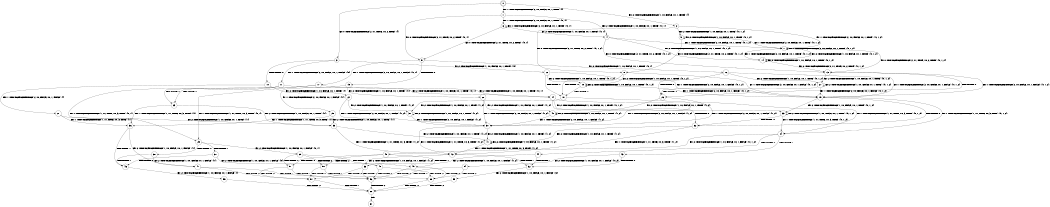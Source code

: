 digraph BCG {
size = "7, 10.5";
center = TRUE;
node [shape = circle];
0 [peripheries = 2];
0 -> 1 [label = "EX !1 !ATOMIC_EXCH_BRANCH (2, +0, FALSE, +0, 1, TRUE) !{}"];
0 -> 2 [label = "EX !2 !ATOMIC_EXCH_BRANCH (1, +0, FALSE, +0, 1, TRUE) !{}"];
0 -> 3 [label = "EX !0 !ATOMIC_EXCH_BRANCH (2, +1, TRUE, +0, 2, TRUE) !{}"];
1 -> 4 [label = "EX !2 !ATOMIC_EXCH_BRANCH (1, +0, FALSE, +0, 1, TRUE) !{0, 1}"];
1 -> 5 [label = "EX !0 !ATOMIC_EXCH_BRANCH (2, +1, TRUE, +0, 2, TRUE) !{0, 1}"];
1 -> 6 [label = "EX !1 !ATOMIC_EXCH_BRANCH (2, +0, FALSE, +0, 1, TRUE) !{0, 1}"];
2 -> 7 [label = "EX !1 !ATOMIC_EXCH_BRANCH (2, +0, FALSE, +0, 1, TRUE) !{0, 1, 2}"];
2 -> 8 [label = "EX !0 !ATOMIC_EXCH_BRANCH (2, +1, TRUE, +0, 2, TRUE) !{0, 1, 2}"];
2 -> 9 [label = "EX !2 !ATOMIC_EXCH_BRANCH (1, +0, FALSE, +0, 1, TRUE) !{0, 1, 2}"];
3 -> 10 [label = "TERMINATE !0"];
3 -> 11 [label = "EX !1 !ATOMIC_EXCH_BRANCH (2, +0, FALSE, +0, 1, FALSE) !{0}"];
3 -> 12 [label = "EX !2 !ATOMIC_EXCH_BRANCH (1, +0, FALSE, +0, 1, TRUE) !{0}"];
4 -> 13 [label = "EX !0 !ATOMIC_EXCH_BRANCH (2, +1, TRUE, +0, 2, TRUE) !{0, 1, 2}"];
4 -> 14 [label = "EX !2 !ATOMIC_EXCH_BRANCH (1, +0, FALSE, +0, 1, TRUE) !{0, 1, 2}"];
4 -> 7 [label = "EX !1 !ATOMIC_EXCH_BRANCH (2, +0, FALSE, +0, 1, TRUE) !{0, 1, 2}"];
5 -> 15 [label = "TERMINATE !0"];
5 -> 16 [label = "EX !2 !ATOMIC_EXCH_BRANCH (1, +0, FALSE, +0, 1, TRUE) !{0, 1}"];
5 -> 17 [label = "EX !1 !ATOMIC_EXCH_BRANCH (2, +0, FALSE, +0, 1, FALSE) !{0, 1}"];
6 -> 4 [label = "EX !2 !ATOMIC_EXCH_BRANCH (1, +0, FALSE, +0, 1, TRUE) !{0, 1}"];
6 -> 5 [label = "EX !0 !ATOMIC_EXCH_BRANCH (2, +1, TRUE, +0, 2, TRUE) !{0, 1}"];
6 -> 6 [label = "EX !1 !ATOMIC_EXCH_BRANCH (2, +0, FALSE, +0, 1, TRUE) !{0, 1}"];
7 -> 13 [label = "EX !0 !ATOMIC_EXCH_BRANCH (2, +1, TRUE, +0, 2, TRUE) !{0, 1, 2}"];
7 -> 14 [label = "EX !2 !ATOMIC_EXCH_BRANCH (1, +0, FALSE, +0, 1, TRUE) !{0, 1, 2}"];
7 -> 7 [label = "EX !1 !ATOMIC_EXCH_BRANCH (2, +0, FALSE, +0, 1, TRUE) !{0, 1, 2}"];
8 -> 18 [label = "TERMINATE !0"];
8 -> 19 [label = "EX !1 !ATOMIC_EXCH_BRANCH (2, +0, FALSE, +0, 1, FALSE) !{0, 1, 2}"];
8 -> 20 [label = "EX !2 !ATOMIC_EXCH_BRANCH (1, +0, FALSE, +0, 1, TRUE) !{0, 1, 2}"];
9 -> 7 [label = "EX !1 !ATOMIC_EXCH_BRANCH (2, +0, FALSE, +0, 1, TRUE) !{0, 1, 2}"];
9 -> 8 [label = "EX !0 !ATOMIC_EXCH_BRANCH (2, +1, TRUE, +0, 2, TRUE) !{0, 1, 2}"];
9 -> 9 [label = "EX !2 !ATOMIC_EXCH_BRANCH (1, +0, FALSE, +0, 1, TRUE) !{0, 1, 2}"];
10 -> 21 [label = "EX !1 !ATOMIC_EXCH_BRANCH (2, +0, FALSE, +0, 1, FALSE) !{}"];
10 -> 22 [label = "EX !2 !ATOMIC_EXCH_BRANCH (1, +0, FALSE, +0, 1, TRUE) !{}"];
11 -> 23 [label = "TERMINATE !0"];
11 -> 24 [label = "EX !2 !ATOMIC_EXCH_BRANCH (1, +0, FALSE, +0, 1, TRUE) !{0, 1}"];
11 -> 25 [label = "EX !1 !ATOMIC_EXCH_BRANCH (1, +1, TRUE, +0, 3, TRUE) !{0, 1}"];
12 -> 18 [label = "TERMINATE !0"];
12 -> 19 [label = "EX !1 !ATOMIC_EXCH_BRANCH (2, +0, FALSE, +0, 1, FALSE) !{0, 1, 2}"];
12 -> 20 [label = "EX !2 !ATOMIC_EXCH_BRANCH (1, +0, FALSE, +0, 1, TRUE) !{0, 1, 2}"];
13 -> 26 [label = "TERMINATE !0"];
13 -> 27 [label = "EX !2 !ATOMIC_EXCH_BRANCH (1, +0, FALSE, +0, 1, TRUE) !{0, 1, 2}"];
13 -> 19 [label = "EX !1 !ATOMIC_EXCH_BRANCH (2, +0, FALSE, +0, 1, FALSE) !{0, 1, 2}"];
14 -> 13 [label = "EX !0 !ATOMIC_EXCH_BRANCH (2, +1, TRUE, +0, 2, TRUE) !{0, 1, 2}"];
14 -> 14 [label = "EX !2 !ATOMIC_EXCH_BRANCH (1, +0, FALSE, +0, 1, TRUE) !{0, 1, 2}"];
14 -> 7 [label = "EX !1 !ATOMIC_EXCH_BRANCH (2, +0, FALSE, +0, 1, TRUE) !{0, 1, 2}"];
15 -> 28 [label = "EX !2 !ATOMIC_EXCH_BRANCH (1, +0, FALSE, +0, 1, TRUE) !{1}"];
15 -> 29 [label = "EX !1 !ATOMIC_EXCH_BRANCH (2, +0, FALSE, +0, 1, FALSE) !{1}"];
16 -> 26 [label = "TERMINATE !0"];
16 -> 27 [label = "EX !2 !ATOMIC_EXCH_BRANCH (1, +0, FALSE, +0, 1, TRUE) !{0, 1, 2}"];
16 -> 19 [label = "EX !1 !ATOMIC_EXCH_BRANCH (2, +0, FALSE, +0, 1, FALSE) !{0, 1, 2}"];
17 -> 23 [label = "TERMINATE !0"];
17 -> 24 [label = "EX !2 !ATOMIC_EXCH_BRANCH (1, +0, FALSE, +0, 1, TRUE) !{0, 1}"];
17 -> 25 [label = "EX !1 !ATOMIC_EXCH_BRANCH (1, +1, TRUE, +0, 3, TRUE) !{0, 1}"];
18 -> 30 [label = "EX !1 !ATOMIC_EXCH_BRANCH (2, +0, FALSE, +0, 1, FALSE) !{1, 2}"];
18 -> 31 [label = "EX !2 !ATOMIC_EXCH_BRANCH (1, +0, FALSE, +0, 1, TRUE) !{1, 2}"];
19 -> 32 [label = "TERMINATE !0"];
19 -> 33 [label = "EX !2 !ATOMIC_EXCH_BRANCH (1, +0, FALSE, +0, 1, TRUE) !{0, 1, 2}"];
19 -> 34 [label = "EX !1 !ATOMIC_EXCH_BRANCH (1, +1, TRUE, +0, 3, TRUE) !{0, 1, 2}"];
20 -> 18 [label = "TERMINATE !0"];
20 -> 19 [label = "EX !1 !ATOMIC_EXCH_BRANCH (2, +0, FALSE, +0, 1, FALSE) !{0, 1, 2}"];
20 -> 20 [label = "EX !2 !ATOMIC_EXCH_BRANCH (1, +0, FALSE, +0, 1, TRUE) !{0, 1, 2}"];
21 -> 35 [label = "EX !2 !ATOMIC_EXCH_BRANCH (1, +0, FALSE, +0, 1, TRUE) !{1}"];
21 -> 36 [label = "EX !1 !ATOMIC_EXCH_BRANCH (1, +1, TRUE, +0, 3, TRUE) !{1}"];
22 -> 30 [label = "EX !1 !ATOMIC_EXCH_BRANCH (2, +0, FALSE, +0, 1, FALSE) !{1, 2}"];
22 -> 31 [label = "EX !2 !ATOMIC_EXCH_BRANCH (1, +0, FALSE, +0, 1, TRUE) !{1, 2}"];
23 -> 35 [label = "EX !2 !ATOMIC_EXCH_BRANCH (1, +0, FALSE, +0, 1, TRUE) !{1}"];
23 -> 36 [label = "EX !1 !ATOMIC_EXCH_BRANCH (1, +1, TRUE, +0, 3, TRUE) !{1}"];
24 -> 32 [label = "TERMINATE !0"];
24 -> 33 [label = "EX !2 !ATOMIC_EXCH_BRANCH (1, +0, FALSE, +0, 1, TRUE) !{0, 1, 2}"];
24 -> 34 [label = "EX !1 !ATOMIC_EXCH_BRANCH (1, +1, TRUE, +0, 3, TRUE) !{0, 1, 2}"];
25 -> 37 [label = "TERMINATE !1"];
25 -> 38 [label = "TERMINATE !0"];
25 -> 39 [label = "EX !2 !ATOMIC_EXCH_BRANCH (1, +0, FALSE, +0, 1, FALSE) !{0, 1}"];
26 -> 40 [label = "EX !2 !ATOMIC_EXCH_BRANCH (1, +0, FALSE, +0, 1, TRUE) !{1, 2}"];
26 -> 30 [label = "EX !1 !ATOMIC_EXCH_BRANCH (2, +0, FALSE, +0, 1, FALSE) !{1, 2}"];
27 -> 26 [label = "TERMINATE !0"];
27 -> 27 [label = "EX !2 !ATOMIC_EXCH_BRANCH (1, +0, FALSE, +0, 1, TRUE) !{0, 1, 2}"];
27 -> 19 [label = "EX !1 !ATOMIC_EXCH_BRANCH (2, +0, FALSE, +0, 1, FALSE) !{0, 1, 2}"];
28 -> 40 [label = "EX !2 !ATOMIC_EXCH_BRANCH (1, +0, FALSE, +0, 1, TRUE) !{1, 2}"];
28 -> 30 [label = "EX !1 !ATOMIC_EXCH_BRANCH (2, +0, FALSE, +0, 1, FALSE) !{1, 2}"];
29 -> 35 [label = "EX !2 !ATOMIC_EXCH_BRANCH (1, +0, FALSE, +0, 1, TRUE) !{1}"];
29 -> 36 [label = "EX !1 !ATOMIC_EXCH_BRANCH (1, +1, TRUE, +0, 3, TRUE) !{1}"];
30 -> 41 [label = "EX !2 !ATOMIC_EXCH_BRANCH (1, +0, FALSE, +0, 1, TRUE) !{1, 2}"];
30 -> 42 [label = "EX !1 !ATOMIC_EXCH_BRANCH (1, +1, TRUE, +0, 3, TRUE) !{1, 2}"];
31 -> 30 [label = "EX !1 !ATOMIC_EXCH_BRANCH (2, +0, FALSE, +0, 1, FALSE) !{1, 2}"];
31 -> 31 [label = "EX !2 !ATOMIC_EXCH_BRANCH (1, +0, FALSE, +0, 1, TRUE) !{1, 2}"];
32 -> 41 [label = "EX !2 !ATOMIC_EXCH_BRANCH (1, +0, FALSE, +0, 1, TRUE) !{1, 2}"];
32 -> 42 [label = "EX !1 !ATOMIC_EXCH_BRANCH (1, +1, TRUE, +0, 3, TRUE) !{1, 2}"];
33 -> 32 [label = "TERMINATE !0"];
33 -> 33 [label = "EX !2 !ATOMIC_EXCH_BRANCH (1, +0, FALSE, +0, 1, TRUE) !{0, 1, 2}"];
33 -> 34 [label = "EX !1 !ATOMIC_EXCH_BRANCH (1, +1, TRUE, +0, 3, TRUE) !{0, 1, 2}"];
34 -> 43 [label = "TERMINATE !1"];
34 -> 44 [label = "TERMINATE !0"];
34 -> 45 [label = "EX !2 !ATOMIC_EXCH_BRANCH (1, +0, FALSE, +0, 1, FALSE) !{0, 1, 2}"];
35 -> 41 [label = "EX !2 !ATOMIC_EXCH_BRANCH (1, +0, FALSE, +0, 1, TRUE) !{1, 2}"];
35 -> 42 [label = "EX !1 !ATOMIC_EXCH_BRANCH (1, +1, TRUE, +0, 3, TRUE) !{1, 2}"];
36 -> 46 [label = "TERMINATE !1"];
36 -> 47 [label = "EX !2 !ATOMIC_EXCH_BRANCH (1, +0, FALSE, +0, 1, FALSE) !{1}"];
37 -> 46 [label = "TERMINATE !0"];
37 -> 48 [label = "EX !2 !ATOMIC_EXCH_BRANCH (1, +0, FALSE, +0, 1, FALSE) !{0}"];
38 -> 46 [label = "TERMINATE !1"];
38 -> 47 [label = "EX !2 !ATOMIC_EXCH_BRANCH (1, +0, FALSE, +0, 1, FALSE) !{1}"];
39 -> 49 [label = "TERMINATE !1"];
39 -> 50 [label = "TERMINATE !2"];
39 -> 51 [label = "TERMINATE !0"];
40 -> 40 [label = "EX !2 !ATOMIC_EXCH_BRANCH (1, +0, FALSE, +0, 1, TRUE) !{1, 2}"];
40 -> 30 [label = "EX !1 !ATOMIC_EXCH_BRANCH (2, +0, FALSE, +0, 1, FALSE) !{1, 2}"];
41 -> 41 [label = "EX !2 !ATOMIC_EXCH_BRANCH (1, +0, FALSE, +0, 1, TRUE) !{1, 2}"];
41 -> 42 [label = "EX !1 !ATOMIC_EXCH_BRANCH (1, +1, TRUE, +0, 3, TRUE) !{1, 2}"];
42 -> 52 [label = "TERMINATE !1"];
42 -> 53 [label = "EX !2 !ATOMIC_EXCH_BRANCH (1, +0, FALSE, +0, 1, FALSE) !{1, 2}"];
43 -> 52 [label = "TERMINATE !0"];
43 -> 54 [label = "EX !2 !ATOMIC_EXCH_BRANCH (1, +0, FALSE, +0, 1, FALSE) !{0, 2}"];
44 -> 52 [label = "TERMINATE !1"];
44 -> 53 [label = "EX !2 !ATOMIC_EXCH_BRANCH (1, +0, FALSE, +0, 1, FALSE) !{1, 2}"];
45 -> 49 [label = "TERMINATE !1"];
45 -> 50 [label = "TERMINATE !2"];
45 -> 51 [label = "TERMINATE !0"];
46 -> 55 [label = "EX !2 !ATOMIC_EXCH_BRANCH (1, +0, FALSE, +0, 1, FALSE) !{}"];
47 -> 56 [label = "TERMINATE !1"];
47 -> 57 [label = "TERMINATE !2"];
48 -> 58 [label = "TERMINATE !2"];
48 -> 56 [label = "TERMINATE !0"];
49 -> 58 [label = "TERMINATE !2"];
49 -> 56 [label = "TERMINATE !0"];
50 -> 58 [label = "TERMINATE !1"];
50 -> 57 [label = "TERMINATE !0"];
51 -> 56 [label = "TERMINATE !1"];
51 -> 57 [label = "TERMINATE !2"];
52 -> 59 [label = "EX !2 !ATOMIC_EXCH_BRANCH (1, +0, FALSE, +0, 1, FALSE) !{2}"];
53 -> 56 [label = "TERMINATE !1"];
53 -> 57 [label = "TERMINATE !2"];
54 -> 58 [label = "TERMINATE !2"];
54 -> 56 [label = "TERMINATE !0"];
55 -> 60 [label = "TERMINATE !2"];
56 -> 60 [label = "TERMINATE !2"];
57 -> 60 [label = "TERMINATE !1"];
58 -> 60 [label = "TERMINATE !0"];
59 -> 60 [label = "TERMINATE !2"];
60 -> 61 [label = "exit"];
}
